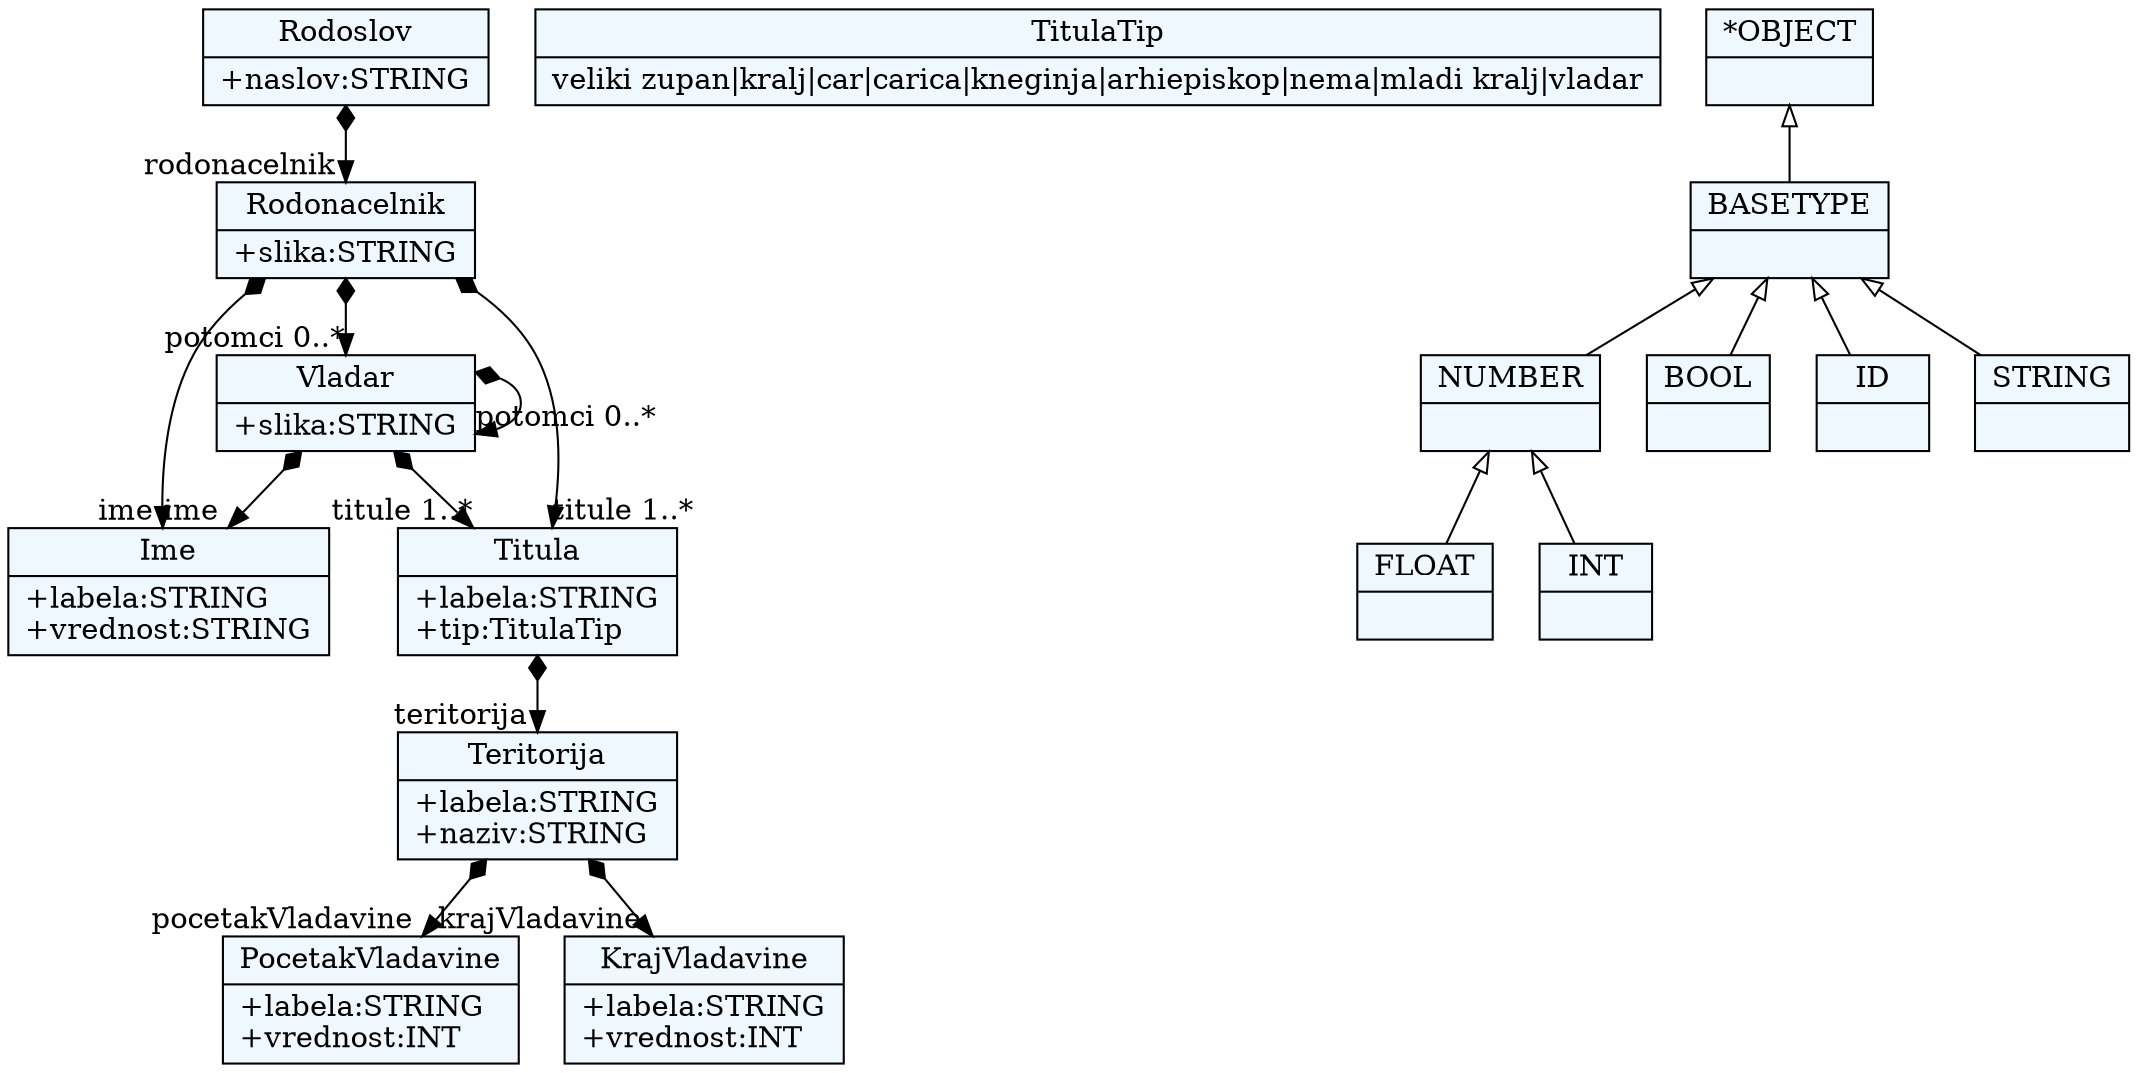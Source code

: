 
    digraph xtext {
    fontname = "Bitstream Vera Sans"
    fontsize = 8
    node[
        shape=record,
        style=filled,
        fillcolor=aliceblue
    ]
    nodesep = 0.3
    edge[dir=black,arrowtail=empty]


51975912[ label="{PocetakVladavine|+labela:STRING\l+vrednost:INT\l}"]

51964584[ label="{Ime|+labela:STRING\l+vrednost:STRING\l}"]

51961752 -> 51964584[arrowtail=diamond, dir=both, headlabel="ime "]
51961752 -> 51967416[arrowtail=diamond, dir=both, headlabel="titule 1..*"]
51961752 -> 51961752[arrowtail=diamond, dir=both, headlabel="potomci 0..*"]
51961752[ label="{Vladar|+slika:STRING\l}"]

51953256 -> 51944760[arrowtail=diamond, dir=both, headlabel="rodonacelnik "]
51953256[ label="{Rodoslov|+naslov:STRING\l}"]

51967416 -> 51973080[arrowtail=diamond, dir=both, headlabel="teritorija "]
51967416[ label="{Titula|+labela:STRING\l+tip:TitulaTip\l}"]

51944760 -> 51964584[arrowtail=diamond, dir=both, headlabel="ime "]
51944760 -> 51967416[arrowtail=diamond, dir=both, headlabel="titule 1..*"]
51944760 -> 51961752[arrowtail=diamond, dir=both, headlabel="potomci 0..*"]
51944760[ label="{Rodonacelnik|+slika:STRING\l}"]

51969304[ label="{KrajVladavine|+labela:STRING\l+vrednost:INT\l}"]

51970248[ label="{TitulaTip|veliki zupan\|kralj\|car\|carica\|kneginja\|arhiepiskop\|nema\|mladi kralj\|vladar}"]

51973080 -> 51975912[arrowtail=diamond, dir=both, headlabel="pocetakVladavine "]
51973080 -> 51969304[arrowtail=diamond, dir=both, headlabel="krajVladavine "]
51973080[ label="{Teritorija|+labela:STRING\l+naziv:STRING\l}"]

51957032[ label="{BASETYPE|}"]
51957032 -> 51954200 [dir=back]
51957032 -> 51945704 [dir=back]
51957032 -> 51940040 [dir=back]
51957032 -> 51942872 [dir=back]

51951368[ label="{FLOAT|}"]

51959864[ label="{*OBJECT|}"]
51959864 -> 51957032 [dir=back]

51945704[ label="{BOOL|}"]

51948536[ label="{INT|}"]

51954200[ label="{NUMBER|}"]
51954200 -> 51951368 [dir=back]
51954200 -> 51948536 [dir=back]

51940040[ label="{ID|}"]

51942872[ label="{STRING|}"]


}
